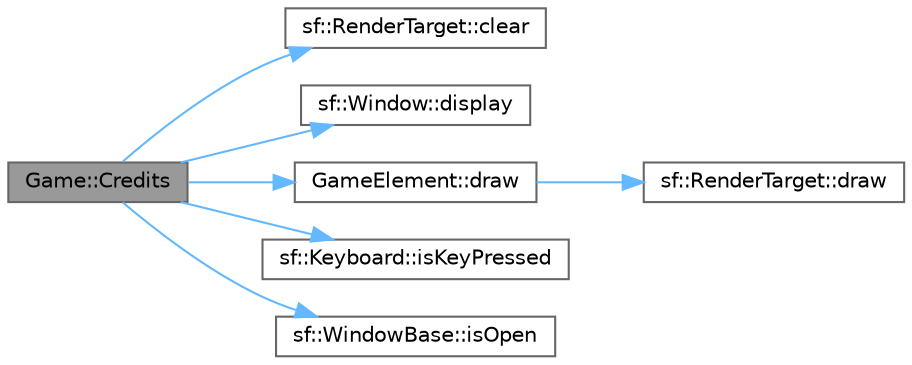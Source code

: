 digraph "Game::Credits"
{
 // LATEX_PDF_SIZE
  bgcolor="transparent";
  edge [fontname=Helvetica,fontsize=10,labelfontname=Helvetica,labelfontsize=10];
  node [fontname=Helvetica,fontsize=10,shape=box,height=0.2,width=0.4];
  rankdir="LR";
  Node1 [id="Node000001",label="Game::Credits",height=0.2,width=0.4,color="gray40", fillcolor="grey60", style="filled", fontcolor="black",tooltip="Displays the credits screen."];
  Node1 -> Node2 [id="edge1_Node000001_Node000002",color="steelblue1",style="solid",tooltip=" "];
  Node2 [id="Node000002",label="sf::RenderTarget::clear",height=0.2,width=0.4,color="grey40", fillcolor="white", style="filled",URL="$classsf_1_1_render_target.html#a6bb6f0ba348f2b1e2f46114aeaf60f26",tooltip="Clear the entire target with a single color."];
  Node1 -> Node3 [id="edge2_Node000001_Node000003",color="steelblue1",style="solid",tooltip=" "];
  Node3 [id="Node000003",label="sf::Window::display",height=0.2,width=0.4,color="grey40", fillcolor="white", style="filled",URL="$classsf_1_1_window.html#adabf839cb103ac96cfc82f781638772a",tooltip="Display on screen what has been rendered to the window so far."];
  Node1 -> Node4 [id="edge3_Node000001_Node000004",color="steelblue1",style="solid",tooltip=" "];
  Node4 [id="Node000004",label="GameElement::draw",height=0.2,width=0.4,color="grey40", fillcolor="white", style="filled",URL="$class_game_element.html#acf7f870e29984b676839b81d63c56762",tooltip="Draws the game element on the given window."];
  Node4 -> Node5 [id="edge4_Node000004_Node000005",color="steelblue1",style="solid",tooltip=" "];
  Node5 [id="Node000005",label="sf::RenderTarget::draw",height=0.2,width=0.4,color="grey40", fillcolor="white", style="filled",URL="$classsf_1_1_render_target.html#a12417a3bcc245c41d957b29583556f39",tooltip="Draw a drawable object to the render target."];
  Node1 -> Node6 [id="edge5_Node000001_Node000006",color="steelblue1",style="solid",tooltip=" "];
  Node6 [id="Node000006",label="sf::Keyboard::isKeyPressed",height=0.2,width=0.4,color="grey40", fillcolor="white", style="filled",URL="$classsf_1_1_keyboard.html#a80a04b2f53005886957f49eee3531599",tooltip="Check if a key is pressed."];
  Node1 -> Node7 [id="edge6_Node000001_Node000007",color="steelblue1",style="solid",tooltip=" "];
  Node7 [id="Node000007",label="sf::WindowBase::isOpen",height=0.2,width=0.4,color="grey40", fillcolor="white", style="filled",URL="$classsf_1_1_window_base.html#aa43559822564ef958dc664a90c57cba0",tooltip="Tell whether or not the window is open."];
}
